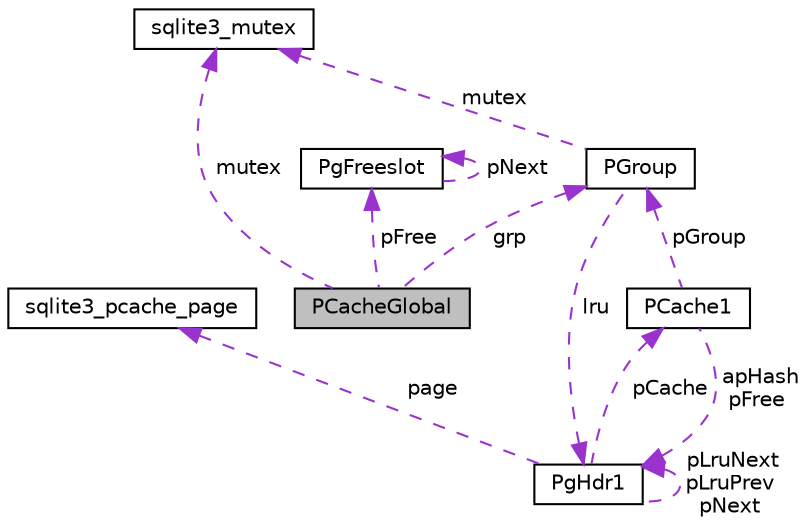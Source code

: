 digraph "PCacheGlobal"
{
 // LATEX_PDF_SIZE
  edge [fontname="Helvetica",fontsize="10",labelfontname="Helvetica",labelfontsize="10"];
  node [fontname="Helvetica",fontsize="10",shape=record];
  Node1 [label="PCacheGlobal",height=0.2,width=0.4,color="black", fillcolor="grey75", style="filled", fontcolor="black",tooltip=" "];
  Node2 -> Node1 [dir="back",color="darkorchid3",fontsize="10",style="dashed",label=" grp" ,fontname="Helvetica"];
  Node2 [label="PGroup",height=0.2,width=0.4,color="black", fillcolor="white", style="filled",URL="$db/d1b/sqlite3_8c.html#da/d33/structPGroup",tooltip=" "];
  Node3 -> Node2 [dir="back",color="darkorchid3",fontsize="10",style="dashed",label=" mutex" ,fontname="Helvetica"];
  Node3 [label="sqlite3_mutex",height=0.2,width=0.4,color="black", fillcolor="white", style="filled",URL="$db/d1b/sqlite3_8c.html#d5/d3c/structsqlite3__mutex",tooltip=" "];
  Node4 -> Node2 [dir="back",color="darkorchid3",fontsize="10",style="dashed",label=" lru" ,fontname="Helvetica"];
  Node4 [label="PgHdr1",height=0.2,width=0.4,color="black", fillcolor="white", style="filled",URL="$db/d1b/sqlite3_8c.html#df/d0a/structPgHdr1",tooltip=" "];
  Node5 -> Node4 [dir="back",color="darkorchid3",fontsize="10",style="dashed",label=" page" ,fontname="Helvetica"];
  Node5 [label="sqlite3_pcache_page",height=0.2,width=0.4,color="black", fillcolor="white", style="filled",URL="$de/dd3/sqlite3_8h.html#d8/d72/structsqlite3__pcache__page",tooltip=" "];
  Node4 -> Node4 [dir="back",color="darkorchid3",fontsize="10",style="dashed",label=" pLruNext\npLruPrev\npNext" ,fontname="Helvetica"];
  Node6 -> Node4 [dir="back",color="darkorchid3",fontsize="10",style="dashed",label=" pCache" ,fontname="Helvetica"];
  Node6 [label="PCache1",height=0.2,width=0.4,color="black", fillcolor="white", style="filled",URL="$db/d1b/sqlite3_8c.html#d3/d4a/structPCache1",tooltip=" "];
  Node2 -> Node6 [dir="back",color="darkorchid3",fontsize="10",style="dashed",label=" pGroup" ,fontname="Helvetica"];
  Node4 -> Node6 [dir="back",color="darkorchid3",fontsize="10",style="dashed",label=" apHash\npFree" ,fontname="Helvetica"];
  Node3 -> Node1 [dir="back",color="darkorchid3",fontsize="10",style="dashed",label=" mutex" ,fontname="Helvetica"];
  Node7 -> Node1 [dir="back",color="darkorchid3",fontsize="10",style="dashed",label=" pFree" ,fontname="Helvetica"];
  Node7 [label="PgFreeslot",height=0.2,width=0.4,color="black", fillcolor="white", style="filled",URL="$db/d1b/sqlite3_8c.html#de/da1/structPgFreeslot",tooltip=" "];
  Node7 -> Node7 [dir="back",color="darkorchid3",fontsize="10",style="dashed",label=" pNext" ,fontname="Helvetica"];
}
